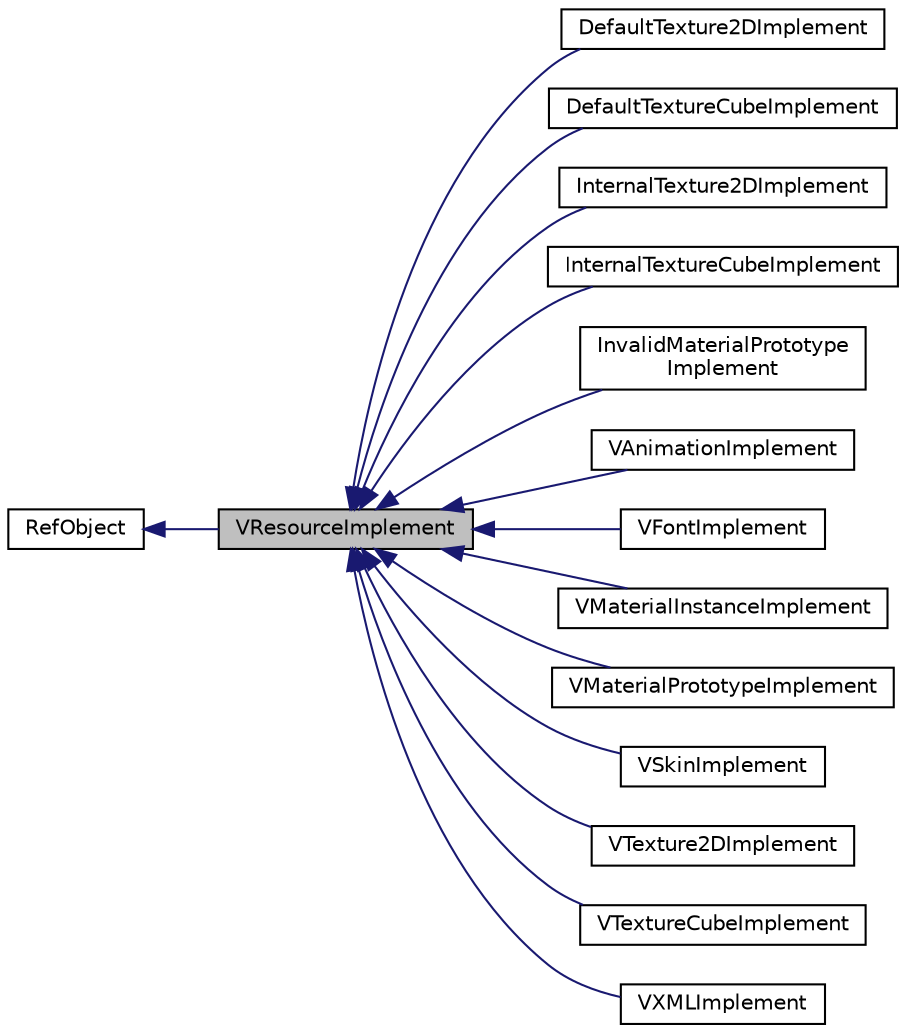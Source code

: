 digraph "VResourceImplement"
{
  edge [fontname="Helvetica",fontsize="10",labelfontname="Helvetica",labelfontsize="10"];
  node [fontname="Helvetica",fontsize="10",shape=record];
  rankdir="LR";
  Node1 [label="VResourceImplement",height=0.2,width=0.4,color="black", fillcolor="grey75", style="filled", fontcolor="black"];
  Node2 -> Node1 [dir="back",color="midnightblue",fontsize="10",style="solid",fontname="Helvetica"];
  Node2 [label="RefObject",height=0.2,width=0.4,color="black", fillcolor="white", style="filled",URL="$class_ref_object.html"];
  Node1 -> Node3 [dir="back",color="midnightblue",fontsize="10",style="solid",fontname="Helvetica"];
  Node3 [label="DefaultTexture2DImplement",height=0.2,width=0.4,color="black", fillcolor="white", style="filled",URL="$class_default_texture2_d_implement.html",tooltip="DefaultTexture2DImplement. "];
  Node1 -> Node4 [dir="back",color="midnightblue",fontsize="10",style="solid",fontname="Helvetica"];
  Node4 [label="DefaultTextureCubeImplement",height=0.2,width=0.4,color="black", fillcolor="white", style="filled",URL="$class_default_texture_cube_implement.html",tooltip="DefaultTextureCubeImplement. "];
  Node1 -> Node5 [dir="back",color="midnightblue",fontsize="10",style="solid",fontname="Helvetica"];
  Node5 [label="InternalTexture2DImplement",height=0.2,width=0.4,color="black", fillcolor="white", style="filled",URL="$class_internal_texture2_d_implement.html",tooltip="InternalTexture2DImplement. "];
  Node1 -> Node6 [dir="back",color="midnightblue",fontsize="10",style="solid",fontname="Helvetica"];
  Node6 [label="InternalTextureCubeImplement",height=0.2,width=0.4,color="black", fillcolor="white", style="filled",URL="$class_internal_texture_cube_implement.html",tooltip="InternalTextureCubeImplement. "];
  Node1 -> Node7 [dir="back",color="midnightblue",fontsize="10",style="solid",fontname="Helvetica"];
  Node7 [label="InvalidMaterialPrototype\lImplement",height=0.2,width=0.4,color="black", fillcolor="white", style="filled",URL="$class_invalid_material_prototype_implement.html"];
  Node1 -> Node8 [dir="back",color="midnightblue",fontsize="10",style="solid",fontname="Helvetica"];
  Node8 [label="VAnimationImplement",height=0.2,width=0.4,color="black", fillcolor="white", style="filled",URL="$class_v_animation_implement.html"];
  Node1 -> Node9 [dir="back",color="midnightblue",fontsize="10",style="solid",fontname="Helvetica"];
  Node9 [label="VFontImplement",height=0.2,width=0.4,color="black", fillcolor="white", style="filled",URL="$class_v_font_implement.html"];
  Node1 -> Node10 [dir="back",color="midnightblue",fontsize="10",style="solid",fontname="Helvetica"];
  Node10 [label="VMaterialInstanceImplement",height=0.2,width=0.4,color="black", fillcolor="white", style="filled",URL="$class_v_material_instance_implement.html"];
  Node1 -> Node11 [dir="back",color="midnightblue",fontsize="10",style="solid",fontname="Helvetica"];
  Node11 [label="VMaterialPrototypeImplement",height=0.2,width=0.4,color="black", fillcolor="white", style="filled",URL="$class_v_material_prototype_implement.html"];
  Node1 -> Node12 [dir="back",color="midnightblue",fontsize="10",style="solid",fontname="Helvetica"];
  Node12 [label="VSkinImplement",height=0.2,width=0.4,color="black", fillcolor="white", style="filled",URL="$class_v_skin_implement.html"];
  Node1 -> Node13 [dir="back",color="midnightblue",fontsize="10",style="solid",fontname="Helvetica"];
  Node13 [label="VTexture2DImplement",height=0.2,width=0.4,color="black", fillcolor="white", style="filled",URL="$class_v_texture2_d_implement.html",tooltip="VTexture2DImplement. "];
  Node1 -> Node14 [dir="back",color="midnightblue",fontsize="10",style="solid",fontname="Helvetica"];
  Node14 [label="VTextureCubeImplement",height=0.2,width=0.4,color="black", fillcolor="white", style="filled",URL="$class_v_texture_cube_implement.html",tooltip="VTextureCubeImplement. "];
  Node1 -> Node15 [dir="back",color="midnightblue",fontsize="10",style="solid",fontname="Helvetica"];
  Node15 [label="VXMLImplement",height=0.2,width=0.4,color="black", fillcolor="white", style="filled",URL="$class_v_x_m_l_implement.html"];
}
